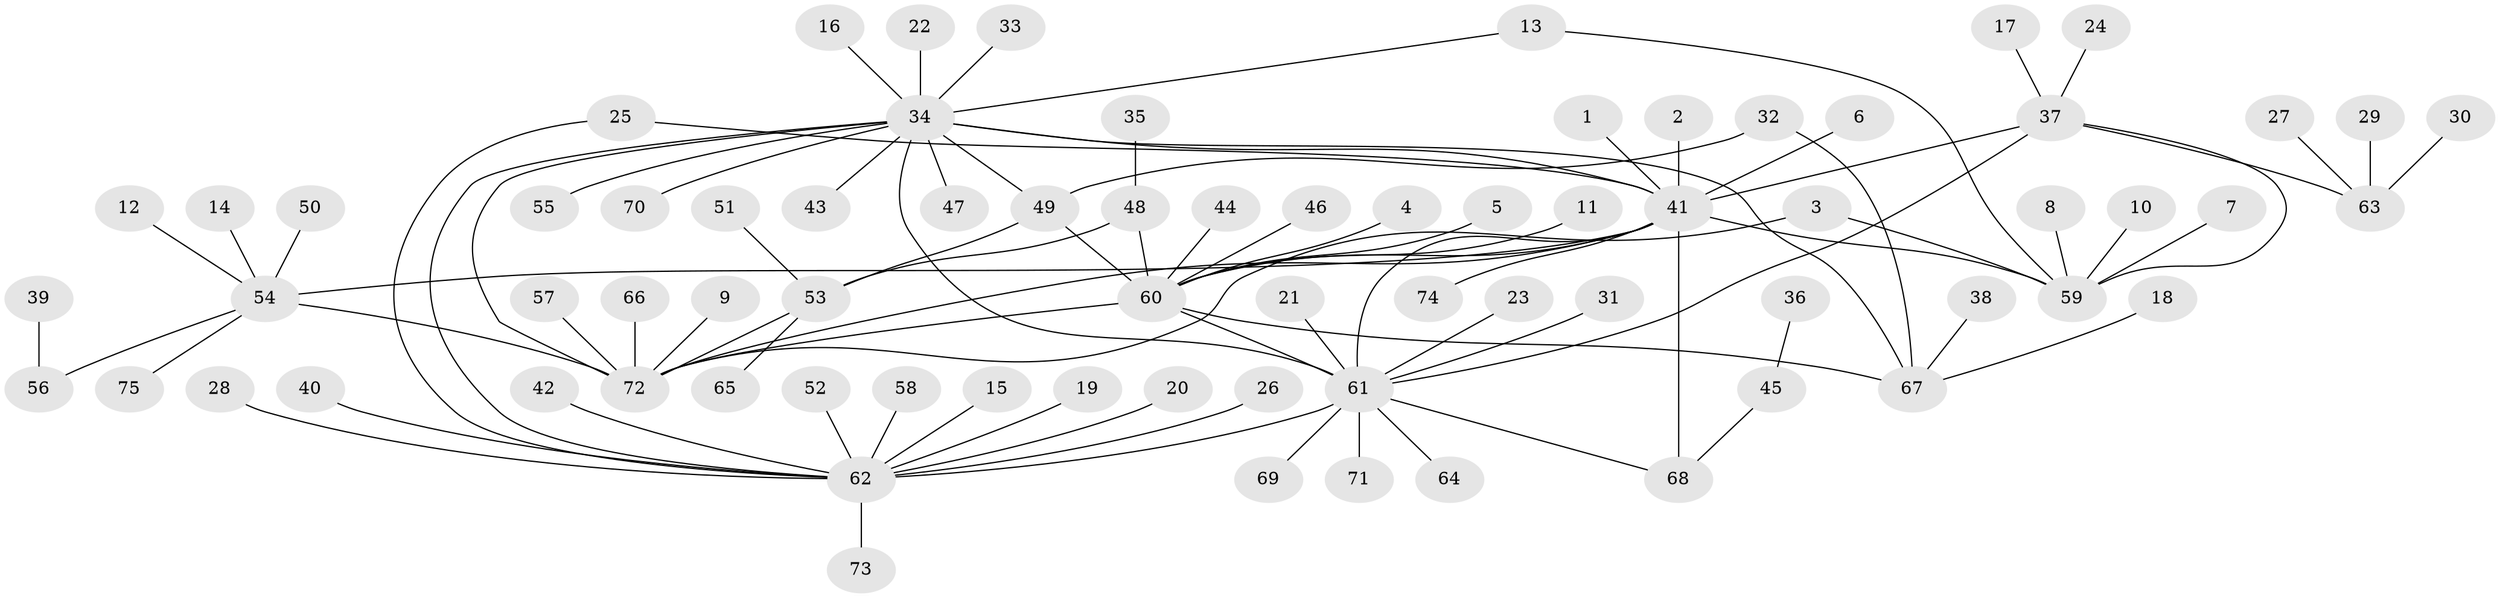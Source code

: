 // original degree distribution, {7: 0.020134228187919462, 13: 0.006711409395973154, 18: 0.006711409395973154, 10: 0.040268456375838924, 1: 0.5704697986577181, 5: 0.03355704697986577, 2: 0.2214765100671141, 8: 0.013422818791946308, 3: 0.08053691275167785, 4: 0.006711409395973154}
// Generated by graph-tools (version 1.1) at 2025/49/03/09/25 03:49:58]
// undirected, 75 vertices, 91 edges
graph export_dot {
graph [start="1"]
  node [color=gray90,style=filled];
  1;
  2;
  3;
  4;
  5;
  6;
  7;
  8;
  9;
  10;
  11;
  12;
  13;
  14;
  15;
  16;
  17;
  18;
  19;
  20;
  21;
  22;
  23;
  24;
  25;
  26;
  27;
  28;
  29;
  30;
  31;
  32;
  33;
  34;
  35;
  36;
  37;
  38;
  39;
  40;
  41;
  42;
  43;
  44;
  45;
  46;
  47;
  48;
  49;
  50;
  51;
  52;
  53;
  54;
  55;
  56;
  57;
  58;
  59;
  60;
  61;
  62;
  63;
  64;
  65;
  66;
  67;
  68;
  69;
  70;
  71;
  72;
  73;
  74;
  75;
  1 -- 41 [weight=1.0];
  2 -- 41 [weight=1.0];
  3 -- 59 [weight=1.0];
  3 -- 72 [weight=1.0];
  4 -- 60 [weight=1.0];
  5 -- 60 [weight=1.0];
  6 -- 41 [weight=1.0];
  7 -- 59 [weight=1.0];
  8 -- 59 [weight=1.0];
  9 -- 72 [weight=1.0];
  10 -- 59 [weight=1.0];
  11 -- 60 [weight=2.0];
  12 -- 54 [weight=1.0];
  13 -- 34 [weight=1.0];
  13 -- 59 [weight=1.0];
  14 -- 54 [weight=1.0];
  15 -- 62 [weight=1.0];
  16 -- 34 [weight=1.0];
  17 -- 37 [weight=1.0];
  18 -- 67 [weight=1.0];
  19 -- 62 [weight=1.0];
  20 -- 62 [weight=1.0];
  21 -- 61 [weight=1.0];
  22 -- 34 [weight=1.0];
  23 -- 61 [weight=1.0];
  24 -- 37 [weight=1.0];
  25 -- 41 [weight=1.0];
  25 -- 62 [weight=1.0];
  26 -- 62 [weight=1.0];
  27 -- 63 [weight=1.0];
  28 -- 62 [weight=1.0];
  29 -- 63 [weight=1.0];
  30 -- 63 [weight=1.0];
  31 -- 61 [weight=1.0];
  32 -- 49 [weight=1.0];
  32 -- 67 [weight=1.0];
  33 -- 34 [weight=1.0];
  34 -- 41 [weight=2.0];
  34 -- 43 [weight=1.0];
  34 -- 47 [weight=1.0];
  34 -- 49 [weight=1.0];
  34 -- 55 [weight=1.0];
  34 -- 61 [weight=1.0];
  34 -- 62 [weight=1.0];
  34 -- 67 [weight=1.0];
  34 -- 70 [weight=1.0];
  34 -- 72 [weight=1.0];
  35 -- 48 [weight=1.0];
  36 -- 45 [weight=1.0];
  37 -- 41 [weight=2.0];
  37 -- 59 [weight=1.0];
  37 -- 61 [weight=1.0];
  37 -- 63 [weight=1.0];
  38 -- 67 [weight=1.0];
  39 -- 56 [weight=1.0];
  40 -- 62 [weight=1.0];
  41 -- 54 [weight=2.0];
  41 -- 59 [weight=1.0];
  41 -- 60 [weight=1.0];
  41 -- 61 [weight=2.0];
  41 -- 68 [weight=1.0];
  41 -- 72 [weight=1.0];
  41 -- 74 [weight=1.0];
  42 -- 62 [weight=1.0];
  44 -- 60 [weight=1.0];
  45 -- 68 [weight=1.0];
  46 -- 60 [weight=1.0];
  48 -- 53 [weight=1.0];
  48 -- 60 [weight=2.0];
  49 -- 53 [weight=1.0];
  49 -- 60 [weight=1.0];
  50 -- 54 [weight=1.0];
  51 -- 53 [weight=1.0];
  52 -- 62 [weight=1.0];
  53 -- 65 [weight=1.0];
  53 -- 72 [weight=1.0];
  54 -- 56 [weight=1.0];
  54 -- 72 [weight=1.0];
  54 -- 75 [weight=1.0];
  57 -- 72 [weight=1.0];
  58 -- 62 [weight=1.0];
  60 -- 61 [weight=1.0];
  60 -- 67 [weight=1.0];
  60 -- 72 [weight=1.0];
  61 -- 62 [weight=1.0];
  61 -- 64 [weight=1.0];
  61 -- 68 [weight=1.0];
  61 -- 69 [weight=1.0];
  61 -- 71 [weight=1.0];
  62 -- 73 [weight=1.0];
  66 -- 72 [weight=1.0];
}
